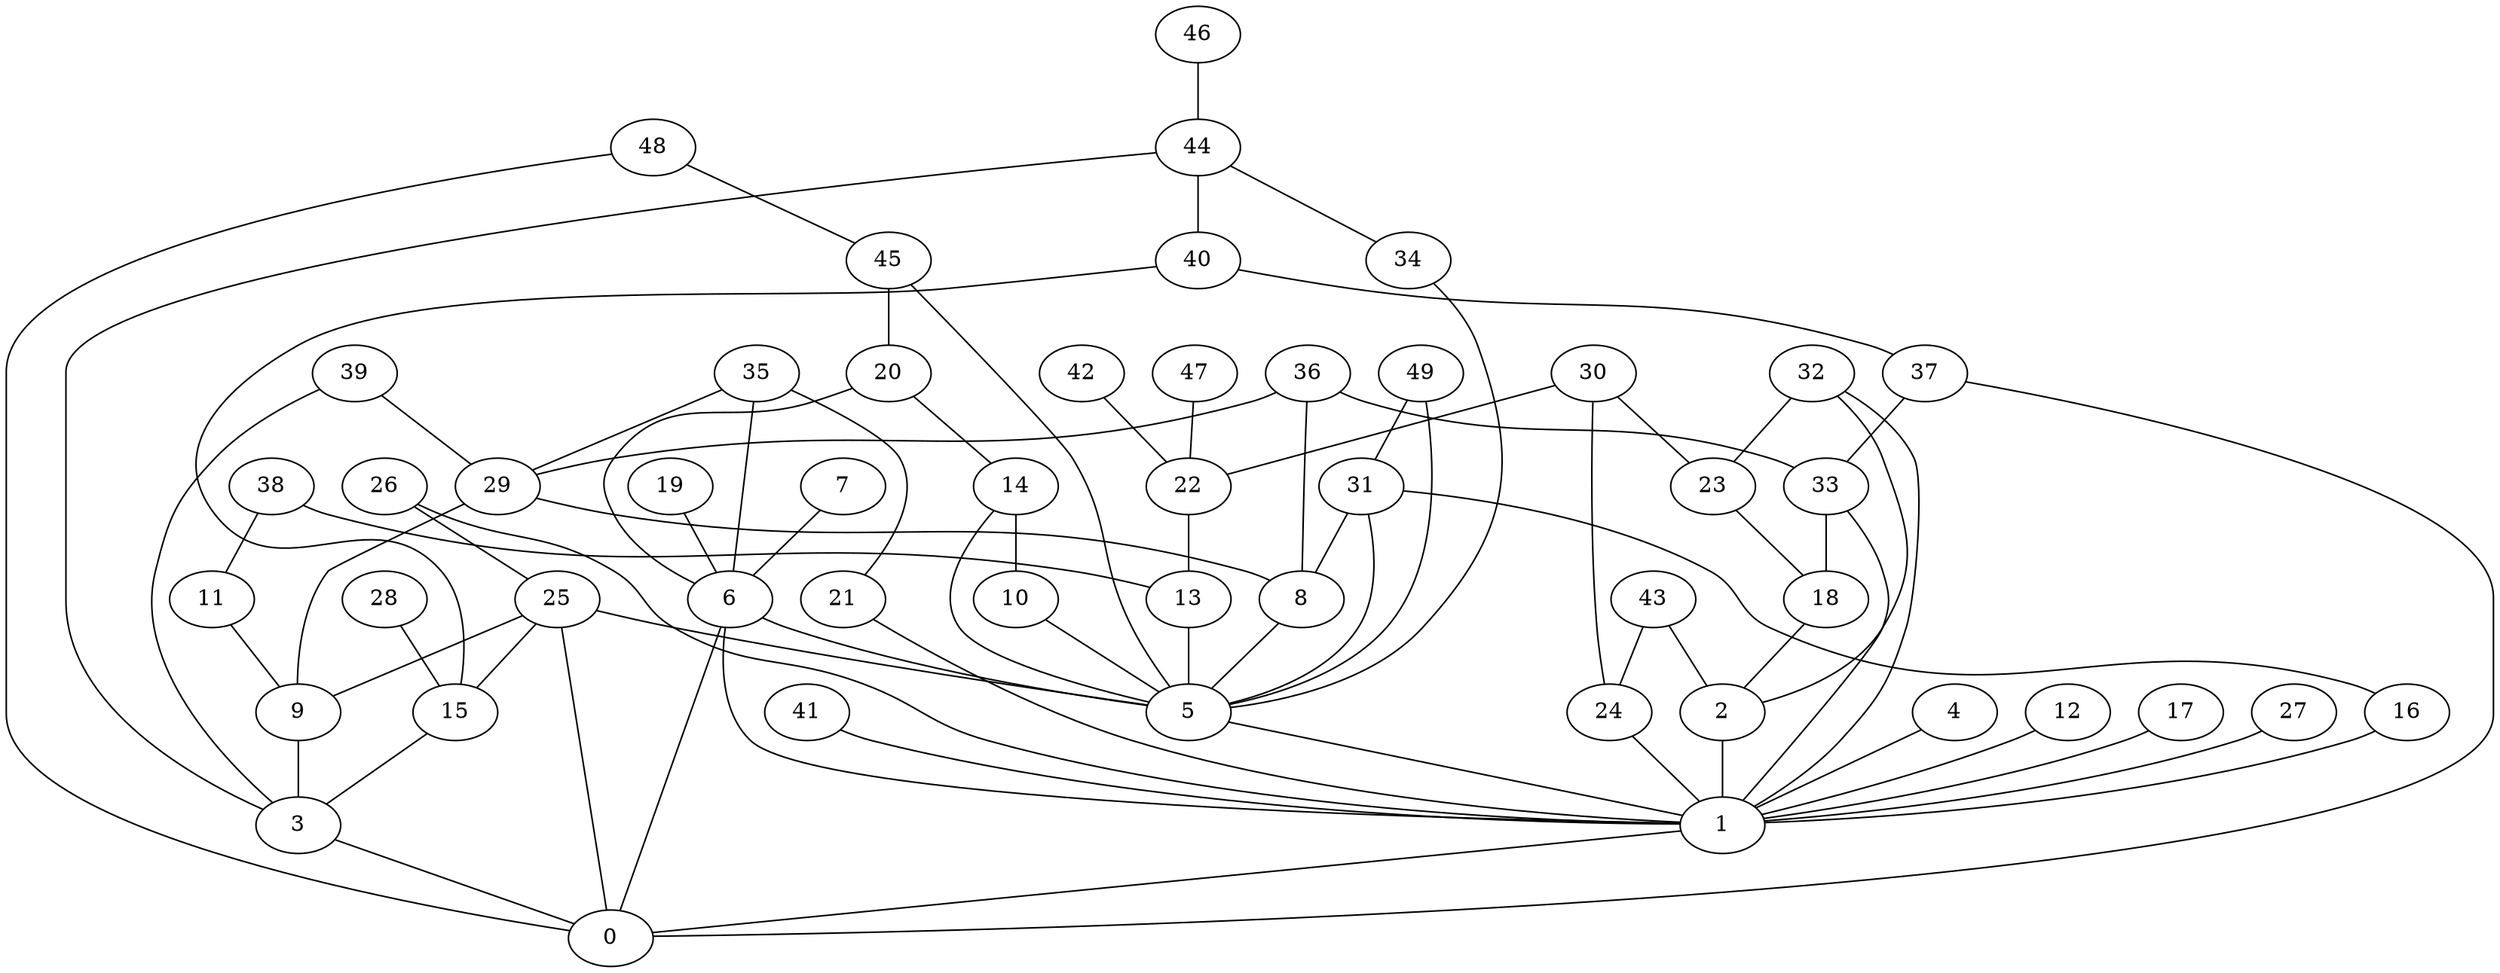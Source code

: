 /* Created by igraph 0.7.1 */
graph {
  graph [
    name="Powerlaw-Cluster Graph"
  ];
  0 [
    id=0
  ];
  1 [
    id=1
  ];
  2 [
    id=2
  ];
  3 [
    id=3
  ];
  4 [
    id=4
  ];
  5 [
    id=5
  ];
  6 [
    id=6
  ];
  7 [
    id=7
  ];
  8 [
    id=8
  ];
  9 [
    id=9
  ];
  10 [
    id=10
  ];
  11 [
    id=11
  ];
  12 [
    id=12
  ];
  13 [
    id=13
  ];
  14 [
    id=14
  ];
  15 [
    id=15
  ];
  16 [
    id=16
  ];
  17 [
    id=17
  ];
  18 [
    id=18
  ];
  19 [
    id=19
  ];
  20 [
    id=20
  ];
  21 [
    id=21
  ];
  22 [
    id=22
  ];
  23 [
    id=23
  ];
  24 [
    id=24
  ];
  25 [
    id=25
  ];
  26 [
    id=26
  ];
  27 [
    id=27
  ];
  28 [
    id=28
  ];
  29 [
    id=29
  ];
  30 [
    id=30
  ];
  31 [
    id=31
  ];
  32 [
    id=32
  ];
  33 [
    id=33
  ];
  34 [
    id=34
  ];
  35 [
    id=35
  ];
  36 [
    id=36
  ];
  37 [
    id=37
  ];
  38 [
    id=38
  ];
  39 [
    id=39
  ];
  40 [
    id=40
  ];
  41 [
    id=41
  ];
  42 [
    id=42
  ];
  43 [
    id=43
  ];
  44 [
    id=44
  ];
  45 [
    id=45
  ];
  46 [
    id=46
  ];
  47 [
    id=47
  ];
  48 [
    id=48
  ];
  49 [
    id=49
  ];

  1 -- 0;
  3 -- 0;
  37 -- 0;
  6 -- 0;
  48 -- 0;
  25 -- 0;
  33 -- 1;
  2 -- 1;
  4 -- 1;
  5 -- 1;
  6 -- 1;
  32 -- 1;
  41 -- 1;
  12 -- 1;
  16 -- 1;
  17 -- 1;
  21 -- 1;
  24 -- 1;
  26 -- 1;
  27 -- 1;
  32 -- 2;
  18 -- 2;
  43 -- 2;
  9 -- 3;
  39 -- 3;
  44 -- 3;
  15 -- 3;
  34 -- 5;
  6 -- 5;
  8 -- 5;
  10 -- 5;
  13 -- 5;
  14 -- 5;
  45 -- 5;
  49 -- 5;
  25 -- 5;
  31 -- 5;
  35 -- 6;
  7 -- 6;
  19 -- 6;
  20 -- 6;
  31 -- 8;
  36 -- 8;
  29 -- 8;
  11 -- 9;
  25 -- 9;
  29 -- 9;
  14 -- 10;
  38 -- 11;
  38 -- 13;
  22 -- 13;
  20 -- 14;
  40 -- 15;
  25 -- 15;
  28 -- 15;
  31 -- 16;
  33 -- 18;
  23 -- 18;
  45 -- 20;
  35 -- 21;
  42 -- 22;
  30 -- 22;
  47 -- 22;
  32 -- 23;
  30 -- 23;
  43 -- 24;
  30 -- 24;
  26 -- 25;
  35 -- 29;
  36 -- 29;
  39 -- 29;
  49 -- 31;
  36 -- 33;
  37 -- 33;
  44 -- 34;
  40 -- 37;
  44 -- 40;
  46 -- 44;
  48 -- 45;
}
